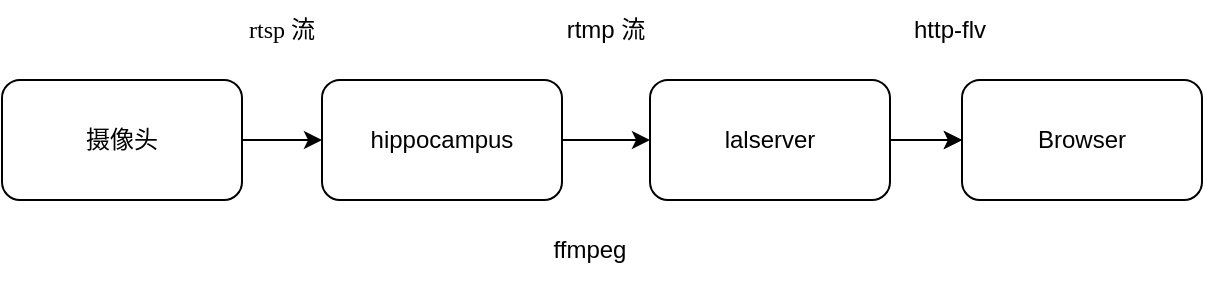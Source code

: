 <mxfile version="19.0.3" type="device"><diagram id="7MvmbVE0QkAZ88BJMoZq" name="Page-1"><mxGraphModel dx="1380" dy="822" grid="1" gridSize="10" guides="1" tooltips="1" connect="1" arrows="1" fold="1" page="1" pageScale="1" pageWidth="827" pageHeight="1169" math="0" shadow="0"><root><mxCell id="0"/><mxCell id="1" parent="0"/><mxCell id="9" value="" style="edgeStyle=none;html=1;strokeColor=#000000;" parent="1" source="3" target="5" edge="1"><mxGeometry relative="1" as="geometry"/></mxCell><mxCell id="3" value="摄像头" style="rounded=1;whiteSpace=wrap;html=1;" parent="1" vertex="1"><mxGeometry x="30" y="240" width="120" height="60" as="geometry"/></mxCell><mxCell id="10" value="" style="edgeStyle=none;html=1;strokeColor=#000000;" parent="1" source="5" target="6" edge="1"><mxGeometry relative="1" as="geometry"/></mxCell><mxCell id="5" value="hippocampus" style="rounded=1;whiteSpace=wrap;html=1;" parent="1" vertex="1"><mxGeometry x="190" y="240" width="120" height="60" as="geometry"/></mxCell><mxCell id="12" value="" style="edgeStyle=none;html=1;strokeColor=#000000;" parent="1" source="6" target="7" edge="1"><mxGeometry relative="1" as="geometry"/></mxCell><mxCell id="19" value="" style="edgeStyle=none;html=1;strokeColor=#000000;" parent="1" source="6" target="7" edge="1"><mxGeometry relative="1" as="geometry"/></mxCell><mxCell id="6" value="lalserver" style="rounded=1;whiteSpace=wrap;html=1;" parent="1" vertex="1"><mxGeometry x="354" y="240" width="120" height="60" as="geometry"/></mxCell><mxCell id="7" value="Browser" style="rounded=1;whiteSpace=wrap;html=1;" parent="1" vertex="1"><mxGeometry x="510" y="240" width="120" height="60" as="geometry"/></mxCell><mxCell id="13" value="&lt;font face=&quot;Tahoma&quot;&gt;rtsp 流&lt;/font&gt;" style="text;html=1;strokeColor=none;fillColor=none;align=center;verticalAlign=middle;whiteSpace=wrap;rounded=0;" parent="1" vertex="1"><mxGeometry x="140" y="200" width="60" height="30" as="geometry"/></mxCell><mxCell id="14" value="rtmp 流" style="text;html=1;strokeColor=none;fillColor=none;align=center;verticalAlign=middle;whiteSpace=wrap;rounded=0;" parent="1" vertex="1"><mxGeometry x="294" y="200" width="76" height="30" as="geometry"/></mxCell><mxCell id="16" value="ffmpeg" style="text;html=1;strokeColor=none;fillColor=none;align=center;verticalAlign=middle;whiteSpace=wrap;rounded=0;" parent="1" vertex="1"><mxGeometry x="294" y="310" width="60" height="30" as="geometry"/></mxCell><mxCell id="17" value="http-flv" style="text;html=1;strokeColor=none;fillColor=none;align=center;verticalAlign=middle;whiteSpace=wrap;rounded=0;" parent="1" vertex="1"><mxGeometry x="474" y="200" width="60" height="30" as="geometry"/></mxCell></root></mxGraphModel></diagram></mxfile>